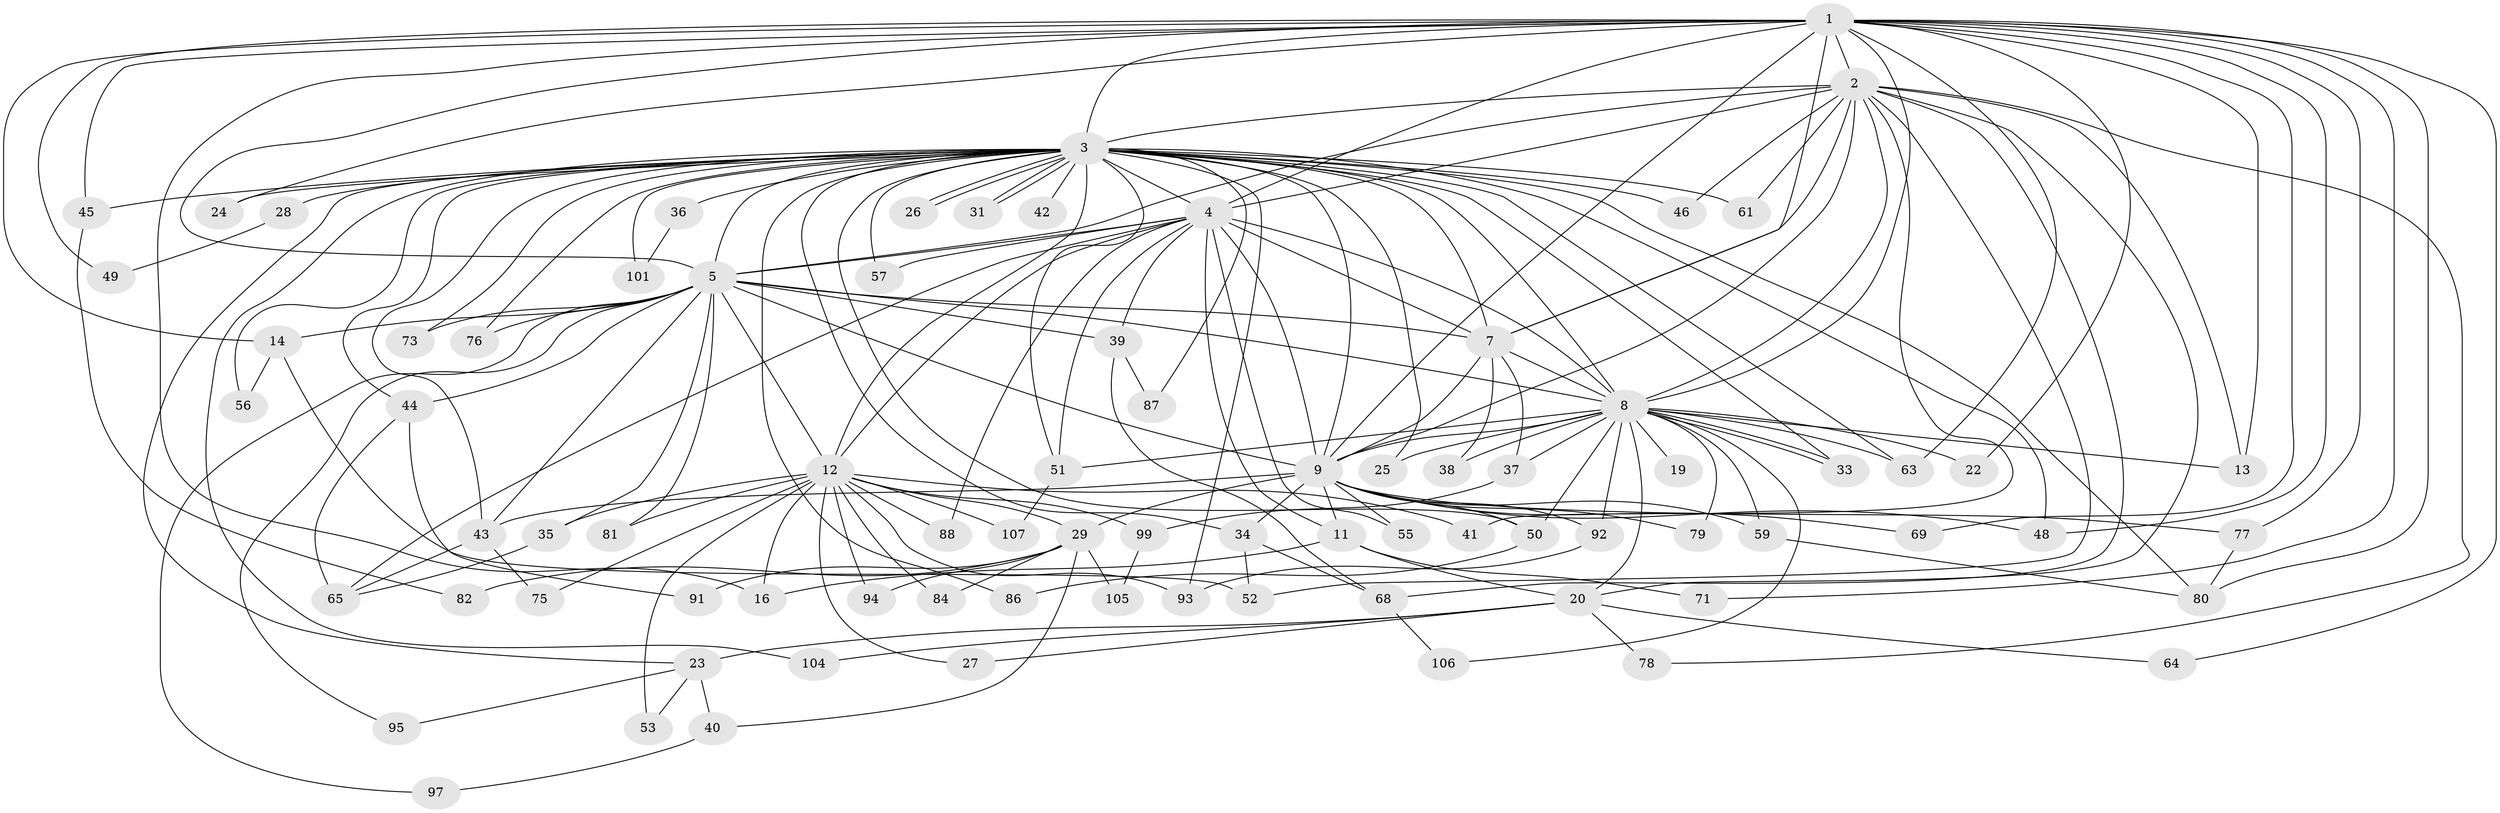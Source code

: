 // Generated by graph-tools (version 1.1) at 2025/23/03/03/25 07:23:46]
// undirected, 80 vertices, 185 edges
graph export_dot {
graph [start="1"]
  node [color=gray90,style=filled];
  1 [super="+58"];
  2 [super="+47"];
  3 [super="+6"];
  4 [super="+18"];
  5 [super="+30"];
  7;
  8 [super="+10"];
  9 [super="+32"];
  11 [super="+17"];
  12 [super="+15"];
  13 [super="+21"];
  14;
  16;
  19;
  20 [super="+103"];
  22;
  23;
  24;
  25;
  26;
  27;
  28;
  29 [super="+70"];
  31;
  33 [super="+83"];
  34 [super="+62"];
  35 [super="+85"];
  36;
  37;
  38;
  39;
  40;
  41;
  42;
  43 [super="+89"];
  44 [super="+67"];
  45;
  46 [super="+60"];
  48 [super="+102"];
  49;
  50 [super="+66"];
  51 [super="+54"];
  52 [super="+72"];
  53;
  55;
  56;
  57;
  59 [super="+90"];
  61;
  63 [super="+74"];
  64;
  65;
  68 [super="+100"];
  69;
  71;
  73;
  75;
  76;
  77;
  78;
  79;
  80 [super="+96"];
  81;
  82;
  84;
  86;
  87;
  88;
  91;
  92;
  93 [super="+98"];
  94;
  95;
  97;
  99;
  101;
  104;
  105;
  106;
  107;
  1 -- 2 [weight=2];
  1 -- 3 [weight=3];
  1 -- 4;
  1 -- 5;
  1 -- 7;
  1 -- 8 [weight=2];
  1 -- 9 [weight=2];
  1 -- 13;
  1 -- 14;
  1 -- 16;
  1 -- 22;
  1 -- 24;
  1 -- 45;
  1 -- 48;
  1 -- 49;
  1 -- 69;
  1 -- 71;
  1 -- 77;
  1 -- 64;
  1 -- 63;
  1 -- 80;
  2 -- 3 [weight=2];
  2 -- 4;
  2 -- 5;
  2 -- 7;
  2 -- 8 [weight=2];
  2 -- 9;
  2 -- 20;
  2 -- 41;
  2 -- 46;
  2 -- 61;
  2 -- 78;
  2 -- 68;
  2 -- 52;
  2 -- 13;
  3 -- 4 [weight=2];
  3 -- 5 [weight=3];
  3 -- 7 [weight=2];
  3 -- 8 [weight=4];
  3 -- 9 [weight=2];
  3 -- 12;
  3 -- 23;
  3 -- 24;
  3 -- 25;
  3 -- 26;
  3 -- 26;
  3 -- 28 [weight=2];
  3 -- 31;
  3 -- 31;
  3 -- 42 [weight=2];
  3 -- 46 [weight=2];
  3 -- 61;
  3 -- 73;
  3 -- 76;
  3 -- 80;
  3 -- 87;
  3 -- 101;
  3 -- 104;
  3 -- 86;
  3 -- 34;
  3 -- 36;
  3 -- 43;
  3 -- 44;
  3 -- 45;
  3 -- 50;
  3 -- 51;
  3 -- 56;
  3 -- 57;
  3 -- 63;
  3 -- 33;
  3 -- 93;
  3 -- 48;
  4 -- 5;
  4 -- 7 [weight=2];
  4 -- 8 [weight=2];
  4 -- 9;
  4 -- 11;
  4 -- 12;
  4 -- 39;
  4 -- 55;
  4 -- 57;
  4 -- 88;
  4 -- 65;
  4 -- 51;
  5 -- 7;
  5 -- 8 [weight=2];
  5 -- 9;
  5 -- 14;
  5 -- 35;
  5 -- 39;
  5 -- 44;
  5 -- 73;
  5 -- 76;
  5 -- 81;
  5 -- 95;
  5 -- 97;
  5 -- 12;
  5 -- 43;
  7 -- 8 [weight=2];
  7 -- 9;
  7 -- 37;
  7 -- 38;
  8 -- 9 [weight=2];
  8 -- 13;
  8 -- 22;
  8 -- 25;
  8 -- 33;
  8 -- 33;
  8 -- 38;
  8 -- 59;
  8 -- 63;
  8 -- 79;
  8 -- 37;
  8 -- 106;
  8 -- 50;
  8 -- 51;
  8 -- 19;
  8 -- 20;
  8 -- 92;
  9 -- 11;
  9 -- 29 [weight=2];
  9 -- 34 [weight=2];
  9 -- 43;
  9 -- 48;
  9 -- 59;
  9 -- 77;
  9 -- 79;
  9 -- 50;
  9 -- 69;
  9 -- 55;
  9 -- 92;
  11 -- 71;
  11 -- 20;
  11 -- 16;
  12 -- 16;
  12 -- 29;
  12 -- 81;
  12 -- 93;
  12 -- 99;
  12 -- 107;
  12 -- 35;
  12 -- 41;
  12 -- 75;
  12 -- 84;
  12 -- 53;
  12 -- 88;
  12 -- 27;
  12 -- 94;
  14 -- 52;
  14 -- 56;
  20 -- 23;
  20 -- 27;
  20 -- 64;
  20 -- 78;
  20 -- 104;
  23 -- 40;
  23 -- 53;
  23 -- 95;
  28 -- 49;
  29 -- 40;
  29 -- 82;
  29 -- 84;
  29 -- 94;
  29 -- 105;
  29 -- 91;
  34 -- 52;
  34 -- 68;
  35 -- 65;
  36 -- 101;
  37 -- 99;
  39 -- 68;
  39 -- 87;
  40 -- 97;
  43 -- 65;
  43 -- 75;
  44 -- 91;
  44 -- 65;
  45 -- 82;
  50 -- 86;
  51 -- 107;
  59 -- 80;
  68 -- 106;
  77 -- 80;
  92 -- 93;
  99 -- 105;
}
